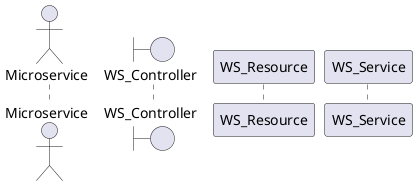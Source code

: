 @startuml Sequency diagram of the Web Service

actor Microservice
boundary WS_Controller

participant WS_Resource
participant WS_Service


@enduml